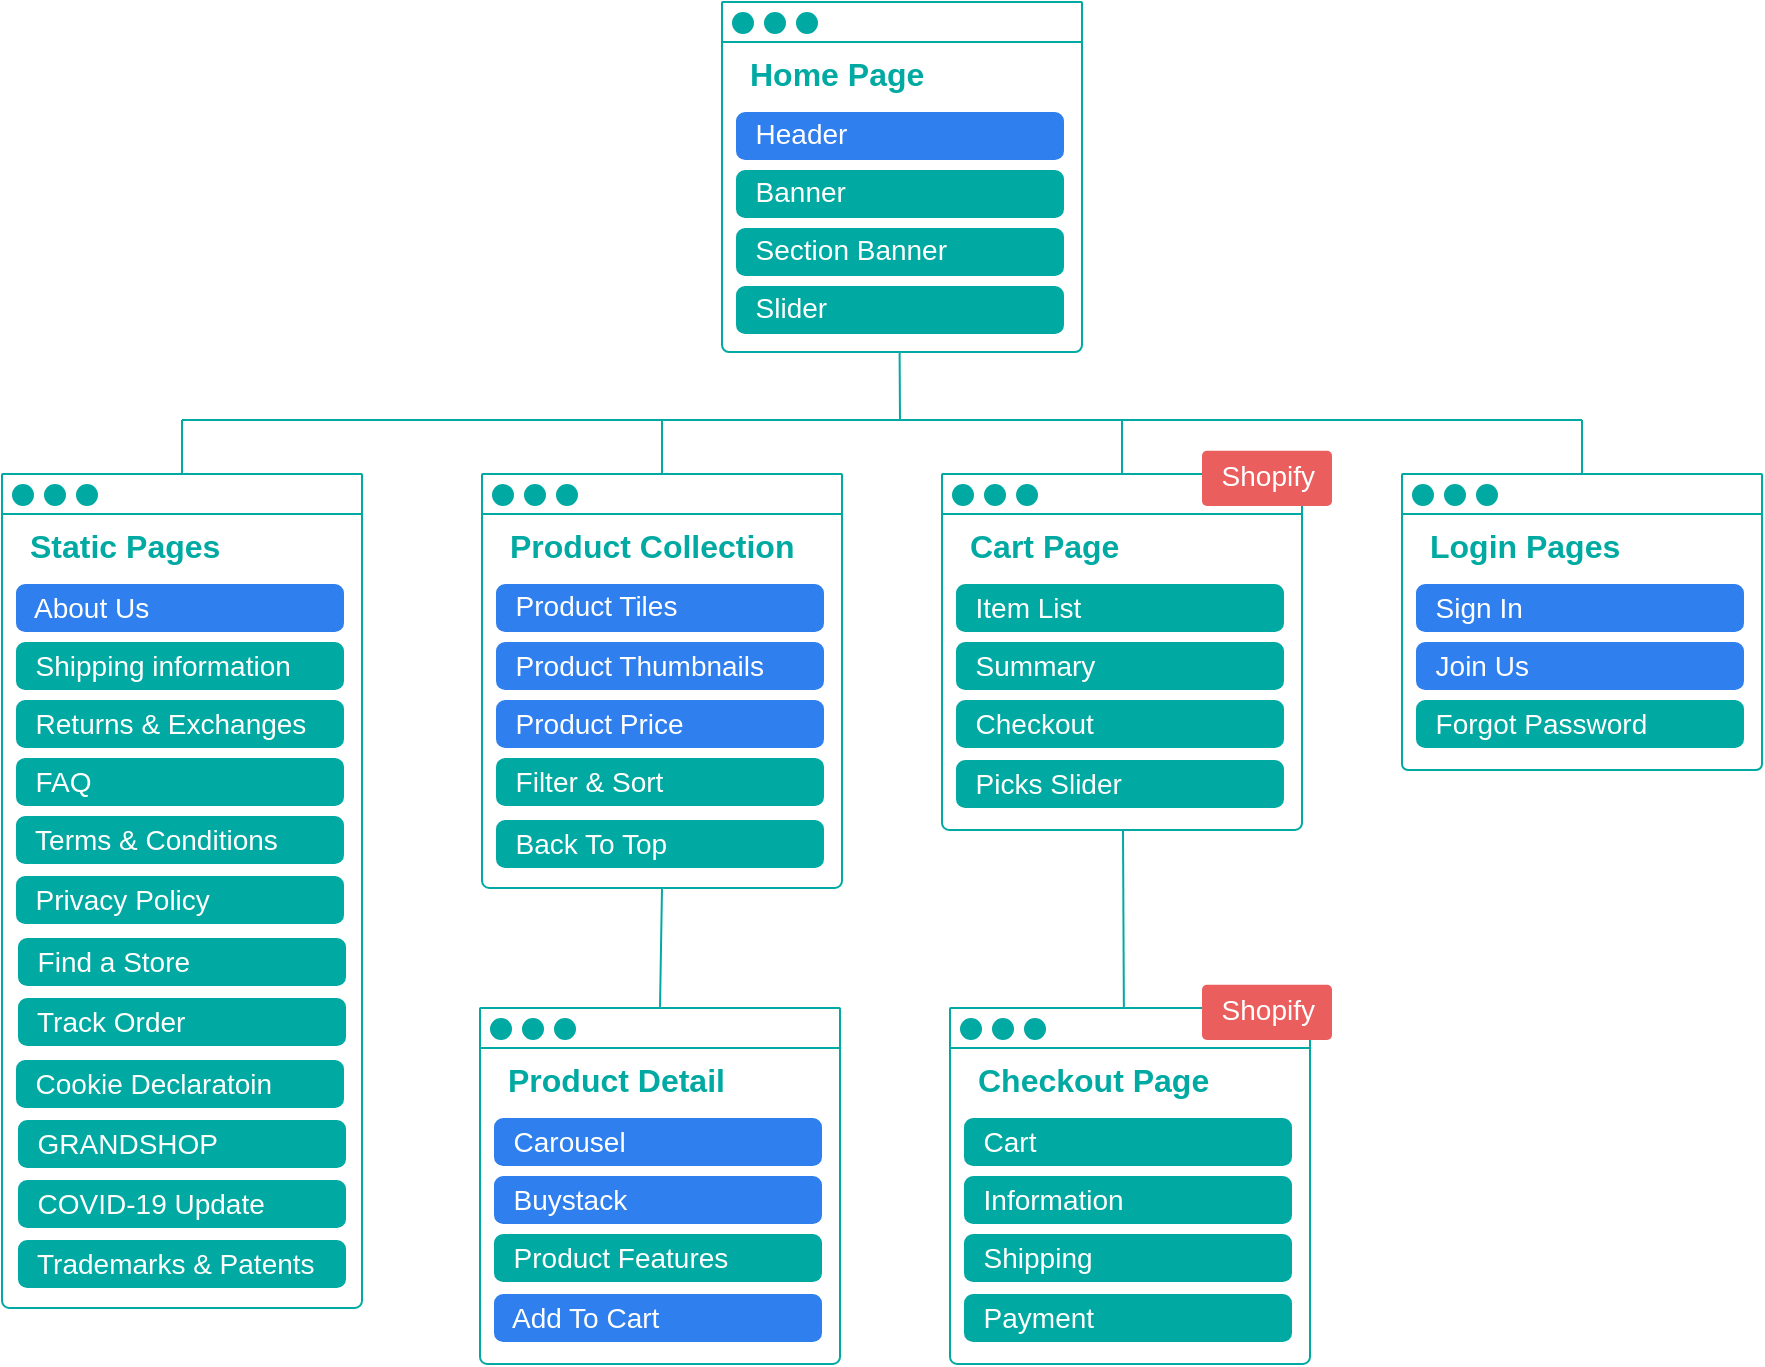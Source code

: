 <mxfile version="14.6.13" type="github">
  <diagram id="g5ZeaVctmOo560GbVPkt" name="Page-1">
    <mxGraphModel dx="1185" dy="635" grid="1" gridSize="10" guides="1" tooltips="1" connect="1" arrows="1" fold="1" page="1" pageScale="1" pageWidth="827" pageHeight="1169" math="0" shadow="0">
      <root>
        <mxCell id="0" />
        <mxCell id="1" parent="0" />
        <mxCell id="iKkOTxImxHK23aBrevqH-1" value="" style="rounded=1;whiteSpace=wrap;html=1;arcSize=2;strokeColor=#00AAA2;" parent="1" vertex="1">
          <mxGeometry x="390" y="261" width="180" height="175" as="geometry" />
        </mxCell>
        <mxCell id="iKkOTxImxHK23aBrevqH-27" value="&lt;font style=&quot;font-size: 14px ; line-height: 60%&quot;&gt;&amp;nbsp; Slider&lt;/font&gt;" style="rounded=1;whiteSpace=wrap;html=1;arcSize=19;fontColor=#FFFFFF;align=left;strokeColor=none;fillColor=#00AAA2;" parent="1" vertex="1">
          <mxGeometry x="397" y="403" width="164" height="24" as="geometry" />
        </mxCell>
        <mxCell id="iKkOTxImxHK23aBrevqH-7" value="" style="rounded=1;whiteSpace=wrap;html=1;arcSize=2;strokeColor=#00AAA2;" parent="1" vertex="1">
          <mxGeometry x="390" y="261" width="180" height="20" as="geometry" />
        </mxCell>
        <mxCell id="iKkOTxImxHK23aBrevqH-5" value="" style="ellipse;whiteSpace=wrap;html=1;aspect=fixed;fontColor=#00AAA2;fillColor=#00AAA2;strokeColor=none;" parent="1" vertex="1">
          <mxGeometry x="395" y="266" width="11" height="11" as="geometry" />
        </mxCell>
        <mxCell id="iKkOTxImxHK23aBrevqH-9" value="" style="ellipse;whiteSpace=wrap;html=1;aspect=fixed;fontColor=#2F7FEF;fillColor=#00AAA2;strokeColor=none;" parent="1" vertex="1">
          <mxGeometry x="411" y="266" width="11" height="11" as="geometry" />
        </mxCell>
        <mxCell id="iKkOTxImxHK23aBrevqH-10" value="" style="ellipse;whiteSpace=wrap;html=1;aspect=fixed;fontColor=#2F7FEF;fillColor=#00AAA2;strokeColor=none;" parent="1" vertex="1">
          <mxGeometry x="427" y="266" width="11" height="11" as="geometry" />
        </mxCell>
        <mxCell id="iKkOTxImxHK23aBrevqH-13" value="&lt;font style=&quot;font-size: 14px ; line-height: 60%&quot;&gt;&amp;nbsp; Header&lt;/font&gt;" style="rounded=1;whiteSpace=wrap;html=1;arcSize=19;fillColor=#2F7FEF;fontColor=#FFFFFF;align=left;strokeColor=none;" parent="1" vertex="1">
          <mxGeometry x="397" y="316" width="164" height="24" as="geometry" />
        </mxCell>
        <mxCell id="iKkOTxImxHK23aBrevqH-2" value="Home Page" style="text;strokeColor=none;align=left;verticalAlign=top;spacingLeft=4;spacingRight=4;overflow=hidden;rotatable=0;points=[[0,0.5],[1,0.5]];portConstraint=eastwest;fontStyle=1;fontSize=16;labelBackgroundColor=none;fontColor=#00AAA2;" parent="1" vertex="1">
          <mxGeometry x="398" y="281" width="102" height="30" as="geometry" />
        </mxCell>
        <mxCell id="iKkOTxImxHK23aBrevqH-16" value="&lt;font style=&quot;font-size: 14px ; line-height: 60%&quot;&gt;&amp;nbsp; Banner&lt;/font&gt;" style="rounded=1;whiteSpace=wrap;html=1;arcSize=19;fontColor=#FFFFFF;align=left;strokeColor=none;fillColor=#00AAA2;" parent="1" vertex="1">
          <mxGeometry x="397" y="345" width="164" height="24" as="geometry" />
        </mxCell>
        <mxCell id="iKkOTxImxHK23aBrevqH-26" value="&lt;font style=&quot;font-size: 14px ; line-height: 60%&quot;&gt;&amp;nbsp; Section Banner&lt;/font&gt;" style="rounded=1;whiteSpace=wrap;html=1;arcSize=19;fontColor=#FFFFFF;align=left;strokeColor=none;fillColor=#00AAA2;" parent="1" vertex="1">
          <mxGeometry x="397" y="374" width="164" height="24" as="geometry" />
        </mxCell>
        <mxCell id="iKkOTxImxHK23aBrevqH-30" value="" style="rounded=1;whiteSpace=wrap;html=1;arcSize=2;strokeColor=#00AAA2;" parent="1" vertex="1">
          <mxGeometry x="270" y="497" width="180" height="207" as="geometry" />
        </mxCell>
        <mxCell id="iKkOTxImxHK23aBrevqH-31" value="&lt;span style=&quot;font-size: 14px&quot;&gt;&amp;nbsp; Filter &amp;amp; Sort&lt;/span&gt;" style="rounded=1;whiteSpace=wrap;html=1;arcSize=19;fontColor=#FFFFFF;align=left;strokeColor=none;fillColor=#00AAA2;" parent="1" vertex="1">
          <mxGeometry x="277" y="639" width="164" height="24" as="geometry" />
        </mxCell>
        <mxCell id="iKkOTxImxHK23aBrevqH-32" value="" style="rounded=1;whiteSpace=wrap;html=1;arcSize=2;strokeColor=#00AAA2;" parent="1" vertex="1">
          <mxGeometry x="270" y="497" width="180" height="20" as="geometry" />
        </mxCell>
        <mxCell id="iKkOTxImxHK23aBrevqH-33" value="" style="ellipse;whiteSpace=wrap;html=1;aspect=fixed;fontColor=#00AAA2;fillColor=#00AAA2;strokeColor=none;" parent="1" vertex="1">
          <mxGeometry x="275" y="502" width="11" height="11" as="geometry" />
        </mxCell>
        <mxCell id="iKkOTxImxHK23aBrevqH-34" value="" style="ellipse;whiteSpace=wrap;html=1;aspect=fixed;fontColor=#2F7FEF;fillColor=#00AAA2;strokeColor=none;" parent="1" vertex="1">
          <mxGeometry x="291" y="502" width="11" height="11" as="geometry" />
        </mxCell>
        <mxCell id="iKkOTxImxHK23aBrevqH-35" value="" style="ellipse;whiteSpace=wrap;html=1;aspect=fixed;fontColor=#2F7FEF;fillColor=#00AAA2;strokeColor=none;" parent="1" vertex="1">
          <mxGeometry x="307" y="502" width="11" height="11" as="geometry" />
        </mxCell>
        <mxCell id="iKkOTxImxHK23aBrevqH-36" value="&lt;font style=&quot;font-size: 14px ; line-height: 60%&quot;&gt;&amp;nbsp; Product Tiles&lt;/font&gt;" style="rounded=1;whiteSpace=wrap;html=1;arcSize=19;fillColor=#2F7FEF;fontColor=#FFFFFF;align=left;strokeColor=none;" parent="1" vertex="1">
          <mxGeometry x="277" y="552" width="164" height="24" as="geometry" />
        </mxCell>
        <mxCell id="iKkOTxImxHK23aBrevqH-37" value="Product Collection" style="text;strokeColor=none;align=left;verticalAlign=top;spacingLeft=4;spacingRight=4;overflow=hidden;rotatable=0;points=[[0,0.5],[1,0.5]];portConstraint=eastwest;fontStyle=1;fontSize=16;labelBackgroundColor=none;fontColor=#00AAA2;" parent="1" vertex="1">
          <mxGeometry x="278" y="517" width="172" height="30" as="geometry" />
        </mxCell>
        <mxCell id="iKkOTxImxHK23aBrevqH-38" value="&lt;span style=&quot;font-size: 14px&quot;&gt;&amp;nbsp; Product Thumbnails&lt;/span&gt;" style="rounded=1;whiteSpace=wrap;html=1;arcSize=19;fontColor=#FFFFFF;align=left;strokeColor=none;fillColor=#2F7FEF;" parent="1" vertex="1">
          <mxGeometry x="277" y="581" width="164" height="24" as="geometry" />
        </mxCell>
        <mxCell id="iKkOTxImxHK23aBrevqH-39" value="&lt;span style=&quot;font-size: 14px&quot;&gt;&amp;nbsp; Product Price&lt;/span&gt;" style="rounded=1;whiteSpace=wrap;html=1;arcSize=19;fontColor=#FFFFFF;align=left;strokeColor=none;fillColor=#2F7FEF;" parent="1" vertex="1">
          <mxGeometry x="277" y="610" width="164" height="24" as="geometry" />
        </mxCell>
        <mxCell id="iKkOTxImxHK23aBrevqH-40" value="&lt;span style=&quot;font-size: 14px&quot;&gt;&amp;nbsp; Back To Top&lt;/span&gt;" style="rounded=1;whiteSpace=wrap;html=1;arcSize=19;fontColor=#FFFFFF;align=left;strokeColor=none;fillColor=#00AAA2;" parent="1" vertex="1">
          <mxGeometry x="277" y="670" width="164" height="24" as="geometry" />
        </mxCell>
        <mxCell id="iKkOTxImxHK23aBrevqH-41" value="" style="rounded=1;whiteSpace=wrap;html=1;arcSize=2;strokeColor=#00AAA2;" parent="1" vertex="1">
          <mxGeometry x="30" y="497" width="180" height="417" as="geometry" />
        </mxCell>
        <mxCell id="iKkOTxImxHK23aBrevqH-42" value="&lt;span style=&quot;font-size: 14px&quot;&gt;&amp;nbsp; FAQ&lt;/span&gt;" style="rounded=1;whiteSpace=wrap;html=1;arcSize=19;fontColor=#FFFFFF;align=left;strokeColor=none;fillColor=#00AAA2;" parent="1" vertex="1">
          <mxGeometry x="37" y="639" width="164" height="24" as="geometry" />
        </mxCell>
        <mxCell id="iKkOTxImxHK23aBrevqH-43" value="" style="rounded=1;whiteSpace=wrap;html=1;arcSize=2;strokeColor=#00AAA2;" parent="1" vertex="1">
          <mxGeometry x="30" y="497" width="180" height="20" as="geometry" />
        </mxCell>
        <mxCell id="iKkOTxImxHK23aBrevqH-44" value="" style="ellipse;whiteSpace=wrap;html=1;aspect=fixed;fontColor=#00AAA2;fillColor=#00AAA2;strokeColor=none;" parent="1" vertex="1">
          <mxGeometry x="35" y="502" width="11" height="11" as="geometry" />
        </mxCell>
        <mxCell id="iKkOTxImxHK23aBrevqH-45" value="" style="ellipse;whiteSpace=wrap;html=1;aspect=fixed;fontColor=#2F7FEF;fillColor=#00AAA2;strokeColor=none;" parent="1" vertex="1">
          <mxGeometry x="51" y="502" width="11" height="11" as="geometry" />
        </mxCell>
        <mxCell id="iKkOTxImxHK23aBrevqH-46" value="" style="ellipse;whiteSpace=wrap;html=1;aspect=fixed;fontColor=#2F7FEF;fillColor=#00AAA2;strokeColor=none;" parent="1" vertex="1">
          <mxGeometry x="67" y="502" width="11" height="11" as="geometry" />
        </mxCell>
        <mxCell id="iKkOTxImxHK23aBrevqH-47" value="&lt;span style=&quot;font-size: 14px&quot;&gt;&amp;nbsp; About Us&lt;/span&gt;" style="rounded=1;whiteSpace=wrap;html=1;arcSize=19;fillColor=#2F7FEF;fontColor=#FFFFFF;align=left;strokeColor=none;" parent="1" vertex="1">
          <mxGeometry x="37" y="552" width="164" height="24" as="geometry" />
        </mxCell>
        <mxCell id="iKkOTxImxHK23aBrevqH-48" value="Static Pages" style="text;strokeColor=none;align=left;verticalAlign=top;spacingLeft=4;spacingRight=4;overflow=hidden;rotatable=0;points=[[0,0.5],[1,0.5]];portConstraint=eastwest;fontStyle=1;fontSize=16;labelBackgroundColor=none;fontColor=#00AAA2;" parent="1" vertex="1">
          <mxGeometry x="38" y="517" width="172" height="30" as="geometry" />
        </mxCell>
        <mxCell id="iKkOTxImxHK23aBrevqH-49" value="&lt;span style=&quot;font-size: 14px&quot;&gt;&amp;nbsp; Shipping information&lt;/span&gt;" style="rounded=1;whiteSpace=wrap;html=1;arcSize=19;fontColor=#FFFFFF;align=left;strokeColor=none;fillColor=#00AAA2;" parent="1" vertex="1">
          <mxGeometry x="37" y="581" width="164" height="24" as="geometry" />
        </mxCell>
        <mxCell id="iKkOTxImxHK23aBrevqH-50" value="&lt;span style=&quot;font-size: 14px&quot;&gt;&amp;nbsp; Returns &amp;amp; Exchanges&lt;/span&gt;" style="rounded=1;whiteSpace=wrap;html=1;arcSize=19;fontColor=#FFFFFF;align=left;strokeColor=none;fillColor=#00AAA2;" parent="1" vertex="1">
          <mxGeometry x="37" y="610" width="164" height="24" as="geometry" />
        </mxCell>
        <mxCell id="iKkOTxImxHK23aBrevqH-51" value="&lt;span style=&quot;font-size: 14px&quot;&gt;&amp;nbsp; Terms &amp;amp; Conditions&lt;/span&gt;" style="rounded=1;whiteSpace=wrap;html=1;arcSize=19;fontColor=#FFFFFF;align=left;strokeColor=none;fillColor=#00AAA2;" parent="1" vertex="1">
          <mxGeometry x="37" y="668" width="164" height="24" as="geometry" />
        </mxCell>
        <mxCell id="iKkOTxImxHK23aBrevqH-52" value="&lt;span style=&quot;font-size: 14px&quot;&gt;&amp;nbsp; Privacy Policy&lt;/span&gt;" style="rounded=1;whiteSpace=wrap;html=1;arcSize=19;fontColor=#FFFFFF;align=left;strokeColor=none;fillColor=#00AAA2;" parent="1" vertex="1">
          <mxGeometry x="37" y="698" width="164" height="24" as="geometry" />
        </mxCell>
        <mxCell id="iKkOTxImxHK23aBrevqH-53" value="&lt;span style=&quot;font-size: 14px&quot;&gt;&amp;nbsp; Find a Store&lt;/span&gt;" style="rounded=1;whiteSpace=wrap;html=1;arcSize=19;fontColor=#FFFFFF;align=left;strokeColor=none;fillColor=#00AAA2;" parent="1" vertex="1">
          <mxGeometry x="38" y="729" width="164" height="24" as="geometry" />
        </mxCell>
        <mxCell id="iKkOTxImxHK23aBrevqH-54" value="" style="rounded=1;whiteSpace=wrap;html=1;arcSize=2;strokeColor=#00AAA2;" parent="1" vertex="1">
          <mxGeometry x="730" y="497" width="180" height="148" as="geometry" />
        </mxCell>
        <mxCell id="iKkOTxImxHK23aBrevqH-56" value="" style="rounded=1;whiteSpace=wrap;html=1;arcSize=2;strokeColor=#00AAA2;" parent="1" vertex="1">
          <mxGeometry x="730" y="497" width="180" height="20" as="geometry" />
        </mxCell>
        <mxCell id="iKkOTxImxHK23aBrevqH-57" value="" style="ellipse;whiteSpace=wrap;html=1;aspect=fixed;fontColor=#00AAA2;fillColor=#00AAA2;strokeColor=none;" parent="1" vertex="1">
          <mxGeometry x="735" y="502" width="11" height="11" as="geometry" />
        </mxCell>
        <mxCell id="iKkOTxImxHK23aBrevqH-58" value="" style="ellipse;whiteSpace=wrap;html=1;aspect=fixed;fontColor=#2F7FEF;fillColor=#00AAA2;strokeColor=none;" parent="1" vertex="1">
          <mxGeometry x="751" y="502" width="11" height="11" as="geometry" />
        </mxCell>
        <mxCell id="iKkOTxImxHK23aBrevqH-59" value="" style="ellipse;whiteSpace=wrap;html=1;aspect=fixed;fontColor=#2F7FEF;fillColor=#00AAA2;strokeColor=none;" parent="1" vertex="1">
          <mxGeometry x="767" y="502" width="11" height="11" as="geometry" />
        </mxCell>
        <mxCell id="iKkOTxImxHK23aBrevqH-60" value="&lt;span style=&quot;font-size: 14px&quot;&gt;&amp;nbsp; Sign In&lt;/span&gt;" style="rounded=1;whiteSpace=wrap;html=1;arcSize=19;fillColor=#2F7FEF;fontColor=#FFFFFF;align=left;strokeColor=none;" parent="1" vertex="1">
          <mxGeometry x="737" y="552" width="164" height="24" as="geometry" />
        </mxCell>
        <mxCell id="iKkOTxImxHK23aBrevqH-61" value="Login Pages" style="text;strokeColor=none;align=left;verticalAlign=top;spacingLeft=4;spacingRight=4;overflow=hidden;rotatable=0;points=[[0,0.5],[1,0.5]];portConstraint=eastwest;fontStyle=1;fontSize=16;labelBackgroundColor=none;fontColor=#00AAA2;" parent="1" vertex="1">
          <mxGeometry x="738" y="517" width="172" height="30" as="geometry" />
        </mxCell>
        <mxCell id="iKkOTxImxHK23aBrevqH-62" value="&lt;span style=&quot;font-size: 14px&quot;&gt;&amp;nbsp; Join Us&lt;/span&gt;" style="rounded=1;whiteSpace=wrap;html=1;arcSize=19;fontColor=#FFFFFF;align=left;strokeColor=none;fillColor=#2F7FEF;" parent="1" vertex="1">
          <mxGeometry x="737" y="581" width="164" height="24" as="geometry" />
        </mxCell>
        <mxCell id="iKkOTxImxHK23aBrevqH-63" value="&lt;span style=&quot;font-size: 14px&quot;&gt;&amp;nbsp; Forgot Password&lt;/span&gt;" style="rounded=1;whiteSpace=wrap;html=1;arcSize=19;fontColor=#FFFFFF;align=left;strokeColor=none;fillColor=#00AAA2;" parent="1" vertex="1">
          <mxGeometry x="737" y="610" width="164" height="24" as="geometry" />
        </mxCell>
        <mxCell id="iKkOTxImxHK23aBrevqH-77" value="" style="rounded=1;whiteSpace=wrap;html=1;arcSize=2;strokeColor=#00AAA2;" parent="1" vertex="1">
          <mxGeometry x="500" y="497" width="180" height="178" as="geometry" />
        </mxCell>
        <mxCell id="iKkOTxImxHK23aBrevqH-78" value="" style="rounded=1;whiteSpace=wrap;html=1;arcSize=2;strokeColor=#00AAA2;" parent="1" vertex="1">
          <mxGeometry x="500" y="497" width="180" height="20" as="geometry" />
        </mxCell>
        <mxCell id="iKkOTxImxHK23aBrevqH-79" value="" style="ellipse;whiteSpace=wrap;html=1;aspect=fixed;fontColor=#00AAA2;fillColor=#00AAA2;strokeColor=none;" parent="1" vertex="1">
          <mxGeometry x="505" y="502" width="11" height="11" as="geometry" />
        </mxCell>
        <mxCell id="iKkOTxImxHK23aBrevqH-80" value="" style="ellipse;whiteSpace=wrap;html=1;aspect=fixed;fontColor=#2F7FEF;fillColor=#00AAA2;strokeColor=none;" parent="1" vertex="1">
          <mxGeometry x="521" y="502" width="11" height="11" as="geometry" />
        </mxCell>
        <mxCell id="iKkOTxImxHK23aBrevqH-81" value="" style="ellipse;whiteSpace=wrap;html=1;aspect=fixed;fontColor=#2F7FEF;fillColor=#00AAA2;strokeColor=none;" parent="1" vertex="1">
          <mxGeometry x="537" y="502" width="11" height="11" as="geometry" />
        </mxCell>
        <mxCell id="iKkOTxImxHK23aBrevqH-82" value="&lt;span style=&quot;font-size: 14px&quot;&gt;&amp;nbsp; Item List&lt;/span&gt;" style="rounded=1;whiteSpace=wrap;html=1;arcSize=19;fontColor=#FFFFFF;align=left;strokeColor=none;fillColor=#00AAA2;" parent="1" vertex="1">
          <mxGeometry x="507" y="552" width="164" height="24" as="geometry" />
        </mxCell>
        <mxCell id="iKkOTxImxHK23aBrevqH-83" value="Cart Page" style="text;strokeColor=none;align=left;verticalAlign=top;spacingLeft=4;spacingRight=4;overflow=hidden;rotatable=0;points=[[0,0.5],[1,0.5]];portConstraint=eastwest;fontStyle=1;fontSize=16;labelBackgroundColor=none;fontColor=#00AAA2;" parent="1" vertex="1">
          <mxGeometry x="508" y="517" width="172" height="30" as="geometry" />
        </mxCell>
        <mxCell id="iKkOTxImxHK23aBrevqH-84" value="&lt;span style=&quot;font-size: 14px&quot;&gt;&amp;nbsp; Summary&lt;/span&gt;" style="rounded=1;whiteSpace=wrap;html=1;arcSize=19;fontColor=#FFFFFF;align=left;strokeColor=none;fillColor=#00AAA2;" parent="1" vertex="1">
          <mxGeometry x="507" y="581" width="164" height="24" as="geometry" />
        </mxCell>
        <mxCell id="iKkOTxImxHK23aBrevqH-85" value="&lt;span style=&quot;font-size: 14px&quot;&gt;&amp;nbsp; Checkout&lt;/span&gt;" style="rounded=1;whiteSpace=wrap;html=1;arcSize=19;fontColor=#FFFFFF;align=left;strokeColor=none;fillColor=#00AAA2;" parent="1" vertex="1">
          <mxGeometry x="507" y="610" width="164" height="24" as="geometry" />
        </mxCell>
        <mxCell id="iKkOTxImxHK23aBrevqH-86" value="&lt;span style=&quot;font-size: 14px&quot;&gt;&amp;nbsp; Picks Slider&lt;/span&gt;" style="rounded=1;whiteSpace=wrap;html=1;arcSize=19;fontColor=#FFFFFF;align=left;strokeColor=none;fillColor=#00AAA2;" parent="1" vertex="1">
          <mxGeometry x="507" y="640" width="164" height="24" as="geometry" />
        </mxCell>
        <mxCell id="iKkOTxImxHK23aBrevqH-87" value="" style="endArrow=none;html=1;fontSize=16;fontColor=#FFFFFF;strokeColor=#00AAA2;" parent="1" source="iKkOTxImxHK23aBrevqH-32" edge="1">
          <mxGeometry width="50" height="50" relative="1" as="geometry">
            <mxPoint x="304" y="490" as="sourcePoint" />
            <mxPoint x="360" y="470" as="targetPoint" />
          </mxGeometry>
        </mxCell>
        <mxCell id="iKkOTxImxHK23aBrevqH-88" value="" style="endArrow=none;html=1;fontSize=16;fontColor=#FFFFFF;strokeColor=#00AAA2;" parent="1" edge="1">
          <mxGeometry width="50" height="50" relative="1" as="geometry">
            <mxPoint x="820" y="470" as="sourcePoint" />
            <mxPoint x="120" y="470" as="targetPoint" />
          </mxGeometry>
        </mxCell>
        <mxCell id="iKkOTxImxHK23aBrevqH-89" value="" style="endArrow=none;html=1;fontSize=16;fontColor=#FFFFFF;strokeColor=#00AAA2;exitX=0.5;exitY=0;exitDx=0;exitDy=0;" parent="1" source="iKkOTxImxHK23aBrevqH-43" edge="1">
          <mxGeometry width="50" height="50" relative="1" as="geometry">
            <mxPoint x="850" y="480" as="sourcePoint" />
            <mxPoint x="120" y="470" as="targetPoint" />
          </mxGeometry>
        </mxCell>
        <mxCell id="iKkOTxImxHK23aBrevqH-92" value="" style="endArrow=none;html=1;fontSize=16;fontColor=#FFFFFF;strokeColor=#00AAA2;exitX=0.5;exitY=0;exitDx=0;exitDy=0;entryX=0.5;entryY=1;entryDx=0;entryDy=0;" parent="1" source="iKkOTxImxHK23aBrevqH-67" target="iKkOTxImxHK23aBrevqH-30" edge="1">
          <mxGeometry width="50" height="50" relative="1" as="geometry">
            <mxPoint x="350" y="780" as="sourcePoint" />
            <mxPoint x="390" y="720" as="targetPoint" />
            <Array as="points" />
          </mxGeometry>
        </mxCell>
        <mxCell id="iKkOTxImxHK23aBrevqH-103" value="" style="group" parent="1" vertex="1" connectable="0">
          <mxGeometry x="269" y="764" width="180" height="178" as="geometry" />
        </mxCell>
        <mxCell id="iKkOTxImxHK23aBrevqH-65" value="" style="rounded=1;whiteSpace=wrap;html=1;arcSize=2;strokeColor=#00AAA2;" parent="iKkOTxImxHK23aBrevqH-103" vertex="1">
          <mxGeometry width="180" height="178" as="geometry" />
        </mxCell>
        <mxCell id="iKkOTxImxHK23aBrevqH-67" value="" style="rounded=1;whiteSpace=wrap;html=1;arcSize=2;strokeColor=#00AAA2;" parent="iKkOTxImxHK23aBrevqH-103" vertex="1">
          <mxGeometry width="180" height="20" as="geometry" />
        </mxCell>
        <mxCell id="iKkOTxImxHK23aBrevqH-68" value="" style="ellipse;whiteSpace=wrap;html=1;aspect=fixed;fontColor=#00AAA2;fillColor=#00AAA2;strokeColor=none;" parent="iKkOTxImxHK23aBrevqH-103" vertex="1">
          <mxGeometry x="5" y="5" width="11" height="11" as="geometry" />
        </mxCell>
        <mxCell id="iKkOTxImxHK23aBrevqH-69" value="" style="ellipse;whiteSpace=wrap;html=1;aspect=fixed;fontColor=#2F7FEF;fillColor=#00AAA2;strokeColor=none;" parent="iKkOTxImxHK23aBrevqH-103" vertex="1">
          <mxGeometry x="21" y="5" width="11" height="11" as="geometry" />
        </mxCell>
        <mxCell id="iKkOTxImxHK23aBrevqH-70" value="" style="ellipse;whiteSpace=wrap;html=1;aspect=fixed;fontColor=#2F7FEF;fillColor=#00AAA2;strokeColor=none;" parent="iKkOTxImxHK23aBrevqH-103" vertex="1">
          <mxGeometry x="37" y="5" width="11" height="11" as="geometry" />
        </mxCell>
        <mxCell id="iKkOTxImxHK23aBrevqH-71" value="&lt;span style=&quot;font-size: 14px&quot;&gt;&amp;nbsp; Carousel&lt;/span&gt;" style="rounded=1;whiteSpace=wrap;html=1;arcSize=19;fillColor=#2F7FEF;fontColor=#FFFFFF;align=left;strokeColor=none;" parent="iKkOTxImxHK23aBrevqH-103" vertex="1">
          <mxGeometry x="7" y="55" width="164" height="24" as="geometry" />
        </mxCell>
        <mxCell id="iKkOTxImxHK23aBrevqH-72" value="Product Detail" style="text;strokeColor=none;align=left;verticalAlign=top;spacingLeft=4;spacingRight=4;overflow=hidden;rotatable=0;points=[[0,0.5],[1,0.5]];portConstraint=eastwest;fontStyle=1;fontSize=16;labelBackgroundColor=none;fontColor=#00AAA2;" parent="iKkOTxImxHK23aBrevqH-103" vertex="1">
          <mxGeometry x="8" y="20" width="172" height="30" as="geometry" />
        </mxCell>
        <mxCell id="iKkOTxImxHK23aBrevqH-73" value="&lt;span style=&quot;font-size: 14px&quot;&gt;&amp;nbsp; Buystack&lt;/span&gt;" style="rounded=1;whiteSpace=wrap;html=1;arcSize=19;fontColor=#FFFFFF;align=left;strokeColor=none;fillColor=#2F7FEF;" parent="iKkOTxImxHK23aBrevqH-103" vertex="1">
          <mxGeometry x="7" y="84" width="164" height="24" as="geometry" />
        </mxCell>
        <mxCell id="iKkOTxImxHK23aBrevqH-74" value="&lt;span style=&quot;font-size: 14px&quot;&gt;&amp;nbsp; Product Features&lt;/span&gt;" style="rounded=1;whiteSpace=wrap;html=1;arcSize=19;fontColor=#FFFFFF;align=left;strokeColor=none;fillColor=#00AAA2;" parent="iKkOTxImxHK23aBrevqH-103" vertex="1">
          <mxGeometry x="7" y="113" width="164" height="24" as="geometry" />
        </mxCell>
        <mxCell id="iKkOTxImxHK23aBrevqH-76" value="&lt;span style=&quot;font-size: 14px&quot;&gt;&amp;nbsp; Add To Cart&amp;nbsp;&lt;/span&gt;" style="rounded=1;whiteSpace=wrap;html=1;arcSize=19;fontColor=#FFFFFF;align=left;strokeColor=none;fillColor=#2F7FEF;" parent="iKkOTxImxHK23aBrevqH-103" vertex="1">
          <mxGeometry x="7" y="143" width="164" height="24" as="geometry" />
        </mxCell>
        <mxCell id="iKkOTxImxHK23aBrevqH-104" value="" style="group" parent="1" vertex="1" connectable="0">
          <mxGeometry x="504" y="764" width="191" height="178" as="geometry" />
        </mxCell>
        <mxCell id="iKkOTxImxHK23aBrevqH-93" value="" style="rounded=1;whiteSpace=wrap;html=1;arcSize=2;strokeColor=#00AAA2;" parent="iKkOTxImxHK23aBrevqH-104" vertex="1">
          <mxGeometry width="180" height="178" as="geometry" />
        </mxCell>
        <mxCell id="iKkOTxImxHK23aBrevqH-94" value="" style="rounded=1;whiteSpace=wrap;html=1;arcSize=2;strokeColor=#00AAA2;" parent="iKkOTxImxHK23aBrevqH-104" vertex="1">
          <mxGeometry width="180" height="20" as="geometry" />
        </mxCell>
        <mxCell id="iKkOTxImxHK23aBrevqH-95" value="" style="ellipse;whiteSpace=wrap;html=1;aspect=fixed;fontColor=#00AAA2;fillColor=#00AAA2;strokeColor=none;" parent="iKkOTxImxHK23aBrevqH-104" vertex="1">
          <mxGeometry x="5" y="5" width="11" height="11" as="geometry" />
        </mxCell>
        <mxCell id="iKkOTxImxHK23aBrevqH-96" value="" style="ellipse;whiteSpace=wrap;html=1;aspect=fixed;fontColor=#2F7FEF;fillColor=#00AAA2;strokeColor=none;" parent="iKkOTxImxHK23aBrevqH-104" vertex="1">
          <mxGeometry x="21" y="5" width="11" height="11" as="geometry" />
        </mxCell>
        <mxCell id="iKkOTxImxHK23aBrevqH-97" value="" style="ellipse;whiteSpace=wrap;html=1;aspect=fixed;fontColor=#2F7FEF;fillColor=#00AAA2;strokeColor=none;" parent="iKkOTxImxHK23aBrevqH-104" vertex="1">
          <mxGeometry x="37" y="5" width="11" height="11" as="geometry" />
        </mxCell>
        <mxCell id="iKkOTxImxHK23aBrevqH-98" value="&lt;span style=&quot;font-size: 14px&quot;&gt;&amp;nbsp; Cart&lt;/span&gt;" style="rounded=1;whiteSpace=wrap;html=1;arcSize=19;fontColor=#FFFFFF;align=left;strokeColor=none;fillColor=#00AAA2;" parent="iKkOTxImxHK23aBrevqH-104" vertex="1">
          <mxGeometry x="7" y="55" width="164" height="24" as="geometry" />
        </mxCell>
        <mxCell id="iKkOTxImxHK23aBrevqH-99" value="Checkout Page" style="text;strokeColor=none;align=left;verticalAlign=top;spacingLeft=4;spacingRight=4;overflow=hidden;rotatable=0;points=[[0,0.5],[1,0.5]];portConstraint=eastwest;fontStyle=1;fontSize=16;labelBackgroundColor=none;fontColor=#00AAA2;" parent="iKkOTxImxHK23aBrevqH-104" vertex="1">
          <mxGeometry x="8" y="20" width="172" height="30" as="geometry" />
        </mxCell>
        <mxCell id="iKkOTxImxHK23aBrevqH-100" value="&lt;span style=&quot;font-size: 14px&quot;&gt;&amp;nbsp; Information&lt;/span&gt;" style="rounded=1;whiteSpace=wrap;html=1;arcSize=19;fontColor=#FFFFFF;align=left;strokeColor=none;fillColor=#00AAA2;" parent="iKkOTxImxHK23aBrevqH-104" vertex="1">
          <mxGeometry x="7" y="84" width="164" height="24" as="geometry" />
        </mxCell>
        <mxCell id="iKkOTxImxHK23aBrevqH-101" value="&lt;span style=&quot;font-size: 14px&quot;&gt;&amp;nbsp; Shipping&lt;/span&gt;" style="rounded=1;whiteSpace=wrap;html=1;arcSize=19;fontColor=#FFFFFF;align=left;strokeColor=none;fillColor=#00AAA2;" parent="iKkOTxImxHK23aBrevqH-104" vertex="1">
          <mxGeometry x="7" y="113" width="164" height="24" as="geometry" />
        </mxCell>
        <mxCell id="iKkOTxImxHK23aBrevqH-102" value="&lt;span style=&quot;font-size: 14px&quot;&gt;&amp;nbsp; Payment&lt;/span&gt;" style="rounded=1;whiteSpace=wrap;html=1;arcSize=19;fontColor=#FFFFFF;align=left;strokeColor=none;fillColor=#00AAA2;" parent="iKkOTxImxHK23aBrevqH-104" vertex="1">
          <mxGeometry x="7" y="143" width="164" height="24" as="geometry" />
        </mxCell>
        <mxCell id="iKkOTxImxHK23aBrevqH-105" value="" style="endArrow=none;html=1;fontSize=16;fontColor=#FFFFFF;strokeColor=#00AAA2;entryX=0.5;entryY=1;entryDx=0;entryDy=0;exitX=0.483;exitY=0.017;exitDx=0;exitDy=0;exitPerimeter=0;" parent="1" source="iKkOTxImxHK23aBrevqH-94" edge="1">
          <mxGeometry width="50" height="50" relative="1" as="geometry">
            <mxPoint x="591" y="760" as="sourcePoint" />
            <mxPoint x="590.5" y="675.0" as="targetPoint" />
            <Array as="points" />
          </mxGeometry>
        </mxCell>
        <mxCell id="iKkOTxImxHK23aBrevqH-107" value="&lt;span style=&quot;font-size: 14px ; line-height: 70%&quot;&gt;&amp;nbsp; Shopify&lt;/span&gt;" style="rounded=1;whiteSpace=wrap;html=1;arcSize=9;fontColor=#FFFFFF;align=left;strokeColor=none;fillColor=#EA5E5E;" parent="1" vertex="1">
          <mxGeometry x="630" y="485.41" width="65" height="27.59" as="geometry" />
        </mxCell>
        <mxCell id="iKkOTxImxHK23aBrevqH-108" value="&lt;span style=&quot;font-size: 14px ; line-height: 70%&quot;&gt;&amp;nbsp; Shopify&lt;/span&gt;" style="rounded=1;whiteSpace=wrap;html=1;arcSize=9;fontColor=#FFFFFF;align=left;strokeColor=none;fillColor=#EA5E5E;" parent="1" vertex="1">
          <mxGeometry x="630" y="752.41" width="65" height="27.59" as="geometry" />
        </mxCell>
        <mxCell id="iKkOTxImxHK23aBrevqH-109" value="" style="endArrow=none;html=1;fontSize=16;fontColor=#FFFFFF;strokeColor=#00AAA2;exitX=0.5;exitY=0;exitDx=0;exitDy=0;" parent="1" source="iKkOTxImxHK23aBrevqH-56" edge="1">
          <mxGeometry width="50" height="50" relative="1" as="geometry">
            <mxPoint x="800.44" y="764.34" as="sourcePoint" />
            <mxPoint x="820" y="470" as="targetPoint" />
            <Array as="points" />
          </mxGeometry>
        </mxCell>
        <mxCell id="iKkOTxImxHK23aBrevqH-111" value="" style="endArrow=none;html=1;fontSize=16;fontColor=#FFFFFF;strokeColor=#00AAA2;" parent="1" edge="1">
          <mxGeometry width="50" height="50" relative="1" as="geometry">
            <mxPoint x="479" y="470" as="sourcePoint" />
            <mxPoint x="478.8" y="436" as="targetPoint" />
            <Array as="points">
              <mxPoint x="478.8" y="436" />
            </Array>
          </mxGeometry>
        </mxCell>
        <mxCell id="MgP3d4fTG7M9_wBS8kwt-1" value="" style="endArrow=none;html=1;fontSize=16;fontColor=#FFFFFF;strokeColor=#00AAA2;exitX=0.5;exitY=0;exitDx=0;exitDy=0;" parent="1" source="iKkOTxImxHK23aBrevqH-78" edge="1">
          <mxGeometry width="50" height="50" relative="1" as="geometry">
            <mxPoint x="650" y="447" as="sourcePoint" />
            <mxPoint x="590" y="470" as="targetPoint" />
          </mxGeometry>
        </mxCell>
        <mxCell id="O2rK0_VW9w99W0Jg_k2X-1" value="&lt;span style=&quot;font-size: 14px&quot;&gt;&amp;nbsp; Track Order&lt;/span&gt;" style="rounded=1;whiteSpace=wrap;html=1;arcSize=19;fontColor=#FFFFFF;align=left;strokeColor=none;fillColor=#00AAA2;" vertex="1" parent="1">
          <mxGeometry x="38" y="759" width="164" height="24" as="geometry" />
        </mxCell>
        <mxCell id="O2rK0_VW9w99W0Jg_k2X-2" value="&lt;span style=&quot;font-size: 14px&quot;&gt;&amp;nbsp; Cookie Declaratoin&lt;/span&gt;" style="rounded=1;whiteSpace=wrap;html=1;arcSize=19;fontColor=#FFFFFF;align=left;strokeColor=none;fillColor=#00AAA2;" vertex="1" parent="1">
          <mxGeometry x="37" y="790" width="164" height="24" as="geometry" />
        </mxCell>
        <mxCell id="O2rK0_VW9w99W0Jg_k2X-3" value="&lt;span style=&quot;font-size: 14px&quot;&gt;&amp;nbsp; GRANDSHOP&lt;/span&gt;" style="rounded=1;whiteSpace=wrap;html=1;arcSize=19;fontColor=#FFFFFF;align=left;strokeColor=none;fillColor=#00AAA2;" vertex="1" parent="1">
          <mxGeometry x="38" y="820" width="164" height="24" as="geometry" />
        </mxCell>
        <mxCell id="O2rK0_VW9w99W0Jg_k2X-4" value="&lt;span style=&quot;font-size: 14px&quot;&gt;&amp;nbsp; COVID-19 Update&lt;/span&gt;" style="rounded=1;whiteSpace=wrap;html=1;arcSize=19;fontColor=#FFFFFF;align=left;strokeColor=none;fillColor=#00AAA2;" vertex="1" parent="1">
          <mxGeometry x="38" y="850" width="164" height="24" as="geometry" />
        </mxCell>
        <mxCell id="O2rK0_VW9w99W0Jg_k2X-5" value="&lt;span style=&quot;font-size: 14px&quot;&gt;&amp;nbsp; Trademarks &amp;amp; Patents&lt;/span&gt;" style="rounded=1;whiteSpace=wrap;html=1;arcSize=19;fontColor=#FFFFFF;align=left;strokeColor=none;fillColor=#00AAA2;" vertex="1" parent="1">
          <mxGeometry x="38" y="880" width="164" height="24" as="geometry" />
        </mxCell>
      </root>
    </mxGraphModel>
  </diagram>
</mxfile>
